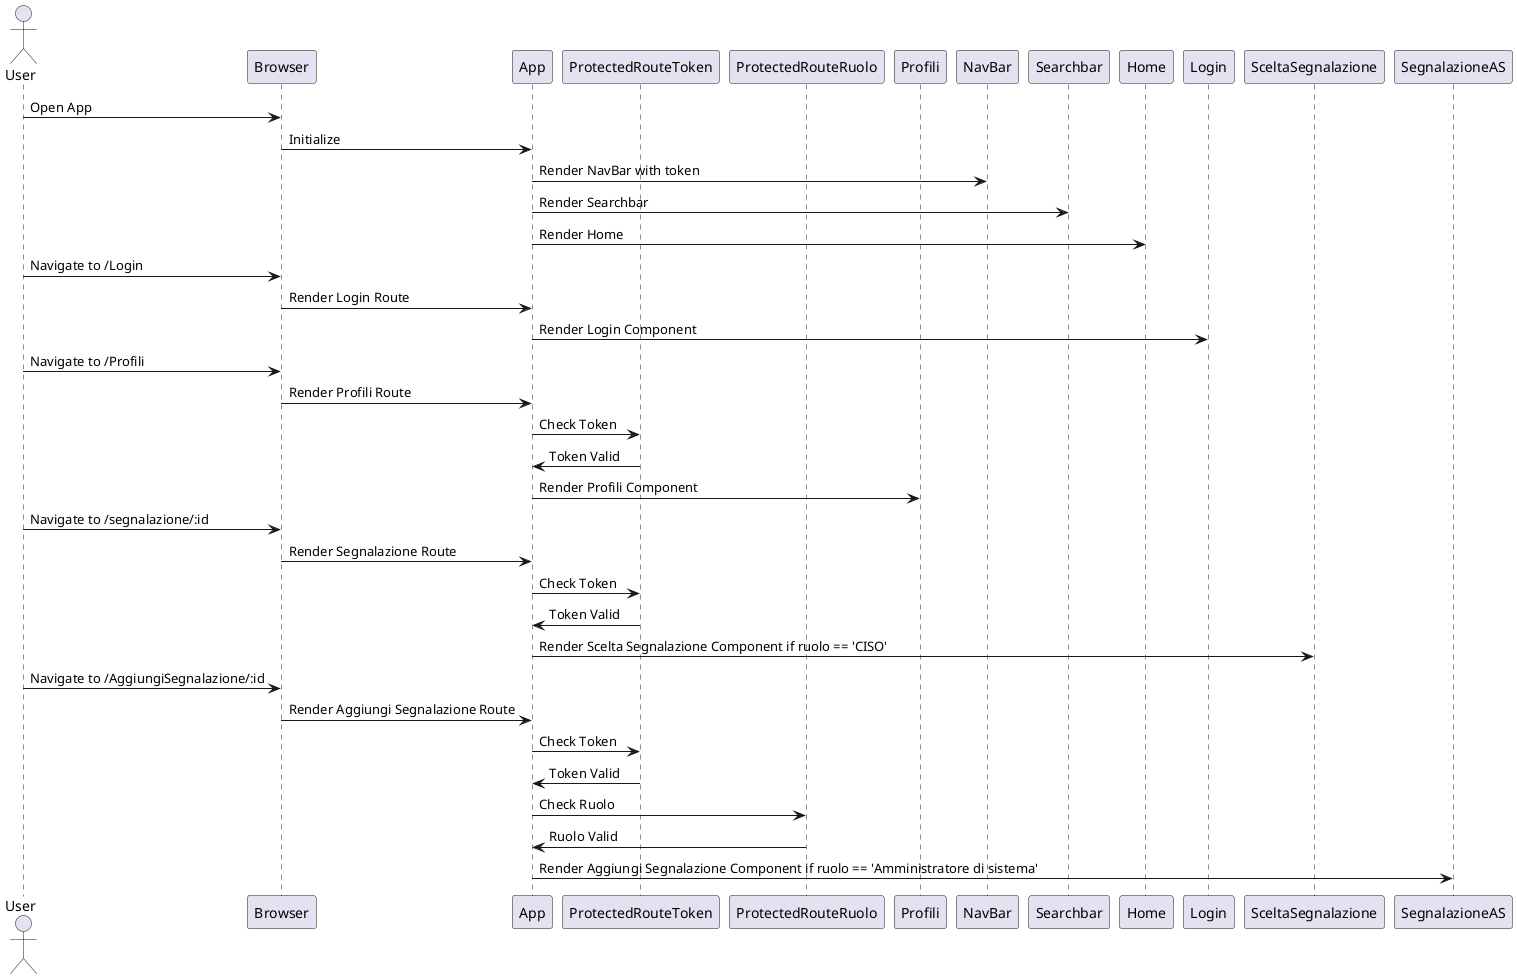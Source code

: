 @startuml
'https://plantuml.com/sequence-diagram


actor User
participant Browser
participant App
participant ProtectedRouteToken
participant ProtectedRouteRuolo
participant Profili


User -> Browser: Open App
Browser -> App: Initialize
App -> NavBar: Render NavBar with token
App -> Searchbar: Render Searchbar
App -> Home: Render Home

User -> Browser: Navigate to /Login
Browser -> App: Render Login Route
App -> Login: Render Login Component

User -> Browser: Navigate to /Profili
Browser -> App: Render Profili Route
App -> ProtectedRouteToken: Check Token
ProtectedRouteToken -> App: Token Valid
App -> Profili: Render Profili Component

User -> Browser: Navigate to /segnalazione/:id
Browser -> App: Render Segnalazione Route
App -> ProtectedRouteToken: Check Token
ProtectedRouteToken -> App: Token Valid
App -> SceltaSegnalazione: Render Scelta Segnalazione Component if ruolo == 'CISO'

User -> Browser: Navigate to /AggiungiSegnalazione/:id
Browser -> App: Render Aggiungi Segnalazione Route
App -> ProtectedRouteToken: Check Token
ProtectedRouteToken -> App: Token Valid
App -> ProtectedRouteRuolo: Check Ruolo
ProtectedRouteRuolo -> App: Ruolo Valid
App -> SegnalazioneAS: Render Aggiungi Segnalazione Component if ruolo == 'Amministratore di sistema'
@enduml
